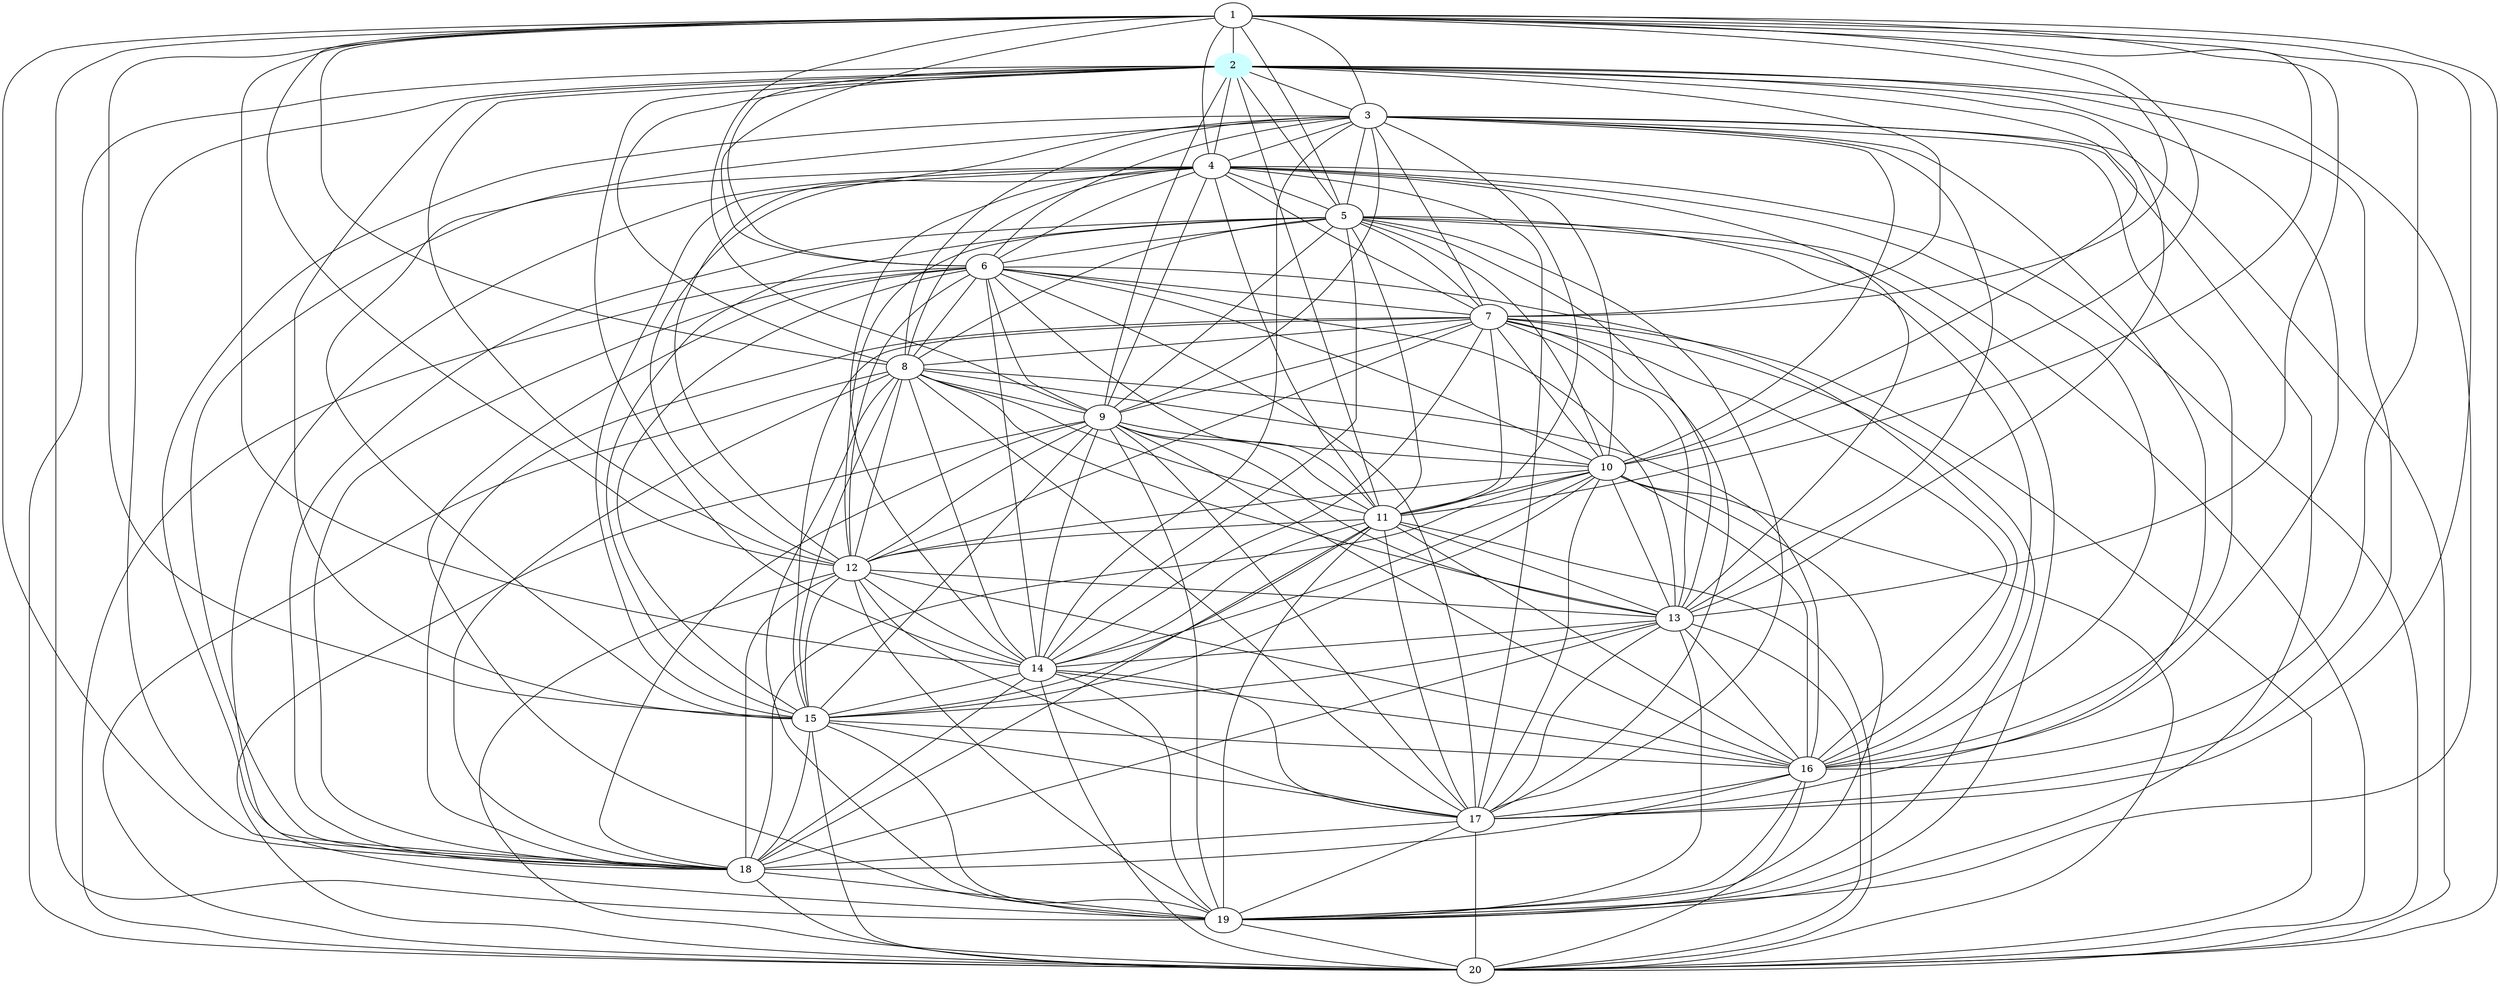 graph G {
    2 [style=filled, color="#CCFFFF"];
    1 -- 2 [len= 3]
    1 -- 3 [len= 3]
    1 -- 4 [len= 4]
    1 -- 5 [len= 3]
    1 -- 6 [len= 4]
    1 -- 7 [len= 3]
    1 -- 8 [len= 4]
    1 -- 9 [len= 4]
    1 -- 10 [len= 3]
    1 -- 11 [len= 3]
    1 -- 12 [len= 3]
    1 -- 13 [len= 3]
    1 -- 14 [len= 4]
    1 -- 15 [len= 3]
    1 -- 16 [len= 4]
    1 -- 17 [len= 3]
    1 -- 18 [len= 3]
    1 -- 19 [len= 3]
    1 -- 20 [len= 3]
    2 -- 3 [len= 3]
    2 -- 4 [len= 5]
    2 -- 5 [len= 3]
    2 -- 6 [len= 5]
    2 -- 7 [len= 4]
    2 -- 8 [len= 5]
    2 -- 9 [len= 4]
    2 -- 10 [len= 3]
    2 -- 11 [len= 5]
    2 -- 12 [len= 4]
    2 -- 13 [len= 4]
    2 -- 14 [len= 5]
    2 -- 15 [len= 4]
    2 -- 16 [len= 5]
    2 -- 17 [len= 5]
    2 -- 18 [len= 4]
    2 -- 19 [len= 5]
    2 -- 20 [len= 4]
    3 -- 4 [len= 3]
    3 -- 5 [len= 3]
    3 -- 6 [len= 3]
    3 -- 7 [len= 3]
    3 -- 8 [len= 3]
    3 -- 9 [len= 3]
    3 -- 10 [len= 3]
    3 -- 11 [len= 4]
    3 -- 12 [len= 3]
    3 -- 13 [len= 3]
    3 -- 14 [len= 4]
    3 -- 15 [len= 3]
    3 -- 16 [len= 3]
    3 -- 17 [len= 4]
    3 -- 18 [len= 3]
    3 -- 19 [len= 4]
    3 -- 20 [len= 3]
    4 -- 5 [len= 4]
    4 -- 6 [len= 4]
    4 -- 7 [len= 4]
    4 -- 8 [len= 4]
    4 -- 9 [len= 4]
    4 -- 10 [len= 4]
    4 -- 11 [len= 4]
    4 -- 12 [len= 4]
    4 -- 13 [len= 3]
    4 -- 14 [len= 4]
    4 -- 15 [len= 4]
    4 -- 16 [len= 4]
    4 -- 17 [len= 3]
    4 -- 18 [len= 3]
    4 -- 19 [len= 3]
    4 -- 20 [len= 3]
    5 -- 6 [len= 4]
    5 -- 7 [len= 3]
    5 -- 8 [len= 4]
    5 -- 9 [len= 4]
    5 -- 10 [len= 3]
    5 -- 11 [len= 4]
    5 -- 12 [len= 4]
    5 -- 13 [len= 4]
    5 -- 14 [len= 4]
    5 -- 15 [len= 4]
    5 -- 16 [len= 4]
    5 -- 17 [len= 4]
    5 -- 18 [len= 4]
    5 -- 19 [len= 3]
    5 -- 20 [len= 4]
    6 -- 7 [len= 3]
    6 -- 8 [len= 4]
    6 -- 9 [len= 3]
    6 -- 10 [len= 4]
    6 -- 11 [len= 4]
    6 -- 12 [len= 4]
    6 -- 13 [len= 3]
    6 -- 14 [len= 5]
    6 -- 15 [len= 3]
    6 -- 16 [len= 3]
    6 -- 17 [len= 4]
    6 -- 18 [len= 4]
    6 -- 19 [len= 4]
    6 -- 20 [len= 3]
    7 -- 8 [len= 4]
    7 -- 9 [len= 3]
    7 -- 10 [len= 4]
    7 -- 11 [len= 4]
    7 -- 12 [len= 3]
    7 -- 13 [len= 3]
    7 -- 14 [len= 4]
    7 -- 15 [len= 3]
    7 -- 16 [len= 3]
    7 -- 17 [len= 3]
    7 -- 18 [len= 3]
    7 -- 19 [len= 4]
    7 -- 20 [len= 3]
    8 -- 9 [len= 3]
    8 -- 10 [len= 4]
    8 -- 11 [len= 5]
    8 -- 12 [len= 3]
    8 -- 13 [len= 3]
    8 -- 14 [len= 5]
    8 -- 15 [len= 4]
    8 -- 16 [len= 3]
    8 -- 17 [len= 4]
    8 -- 18 [len= 3]
    8 -- 19 [len= 4]
    8 -- 20 [len= 4]
    9 -- 10 [len= 4]
    9 -- 11 [len= 5]
    9 -- 12 [len= 3]
    9 -- 13 [len= 2]
    9 -- 14 [len= 5]
    9 -- 15 [len= 4]
    9 -- 16 [len= 3]
    9 -- 17 [len= 4]
    9 -- 18 [len= 4]
    9 -- 19 [len= 4]
    9 -- 20 [len= 4]
    10 -- 11 [len= 4]
    10 -- 12 [len= 3]
    10 -- 13 [len= 4]
    10 -- 14 [len= 4]
    10 -- 15 [len= 4]
    10 -- 16 [len= 4]
    10 -- 17 [len= 4]
    10 -- 18 [len= 3]
    10 -- 19 [len= 4]
    10 -- 20 [len= 4]
    11 -- 12 [len= 5]
    11 -- 13 [len= 4]
    11 -- 14 [len= 3]
    11 -- 15 [len= 4]
    11 -- 16 [len= 5]
    11 -- 17 [len= 3]
    11 -- 18 [len= 3]
    11 -- 19 [len= 3]
    11 -- 20 [len= 3]
    12 -- 13 [len= 2]
    12 -- 14 [len= 5]
    12 -- 15 [len= 4]
    12 -- 16 [len= 3]
    12 -- 17 [len= 4]
    12 -- 18 [len= 3]
    12 -- 19 [len= 4]
    12 -- 20 [len= 4]
    13 -- 14 [len= 4]
    13 -- 15 [len= 3]
    13 -- 16 [len= 2]
    13 -- 17 [len= 4]
    13 -- 18 [len= 3]
    13 -- 19 [len= 4]
    13 -- 20 [len= 3]
    14 -- 15 [len= 5]
    14 -- 16 [len= 5]
    14 -- 17 [len= 3]
    14 -- 18 [len= 3]
    14 -- 19 [len= 3]
    14 -- 20 [len= 3]
    15 -- 16 [len= 3]
    15 -- 17 [len= 4]
    15 -- 18 [len= 4]
    15 -- 19 [len= 4]
    15 -- 20 [len= 4]
    16 -- 17 [len= 4]
    16 -- 18 [len= 4]
    16 -- 19 [len= 4]
    16 -- 20 [len= 4]
    17 -- 18 [len= 2]
    17 -- 19 [len= 3]
    17 -- 20 [len= 3]
    18 -- 19 [len= 2]
    18 -- 20 [len= 2]
    19 -- 20 [len= 2]
}
